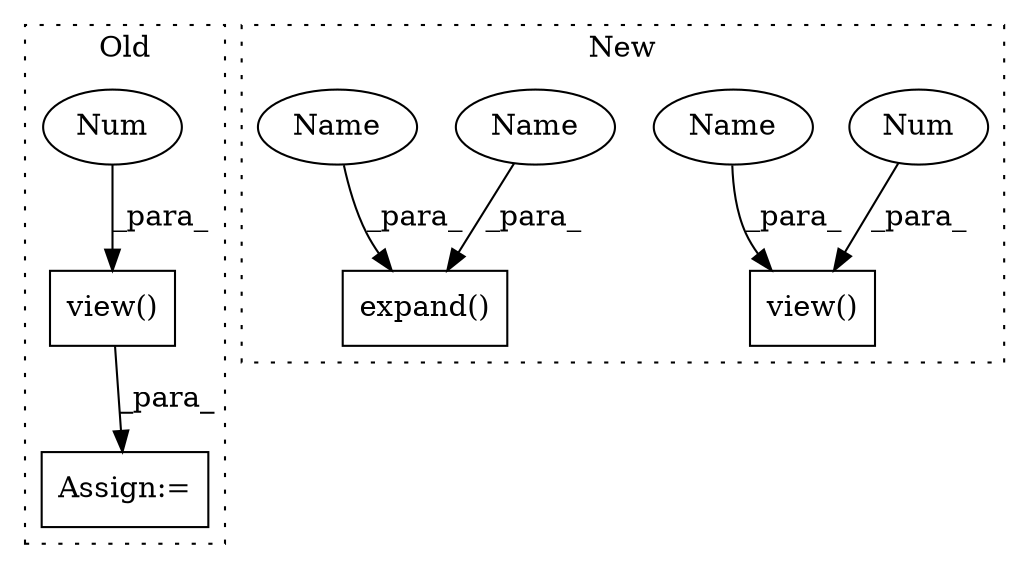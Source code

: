 digraph G {
subgraph cluster0 {
1 [label="view()" a="75" s="3555,3572" l="7,1" shape="box"];
3 [label="Num" a="76" s="3568" l="1" shape="ellipse"];
6 [label="Assign:=" a="68" s="3552" l="3" shape="box"];
label = "Old";
style="dotted";
}
subgraph cluster1 {
2 [label="expand()" a="75" s="4066,4104" l="28,1" shape="box"];
4 [label="view()" a="75" s="4012,4031" l="9,1" shape="box"];
5 [label="Num" a="76" s="4027" l="1" shape="ellipse"];
7 [label="Name" a="87" s="4097" l="1" shape="ellipse"];
8 [label="Name" a="87" s="4024" l="1" shape="ellipse"];
9 [label="Name" a="87" s="4100" l="1" shape="ellipse"];
label = "New";
style="dotted";
}
1 -> 6 [label="_para_"];
3 -> 1 [label="_para_"];
5 -> 4 [label="_para_"];
7 -> 2 [label="_para_"];
8 -> 4 [label="_para_"];
9 -> 2 [label="_para_"];
}